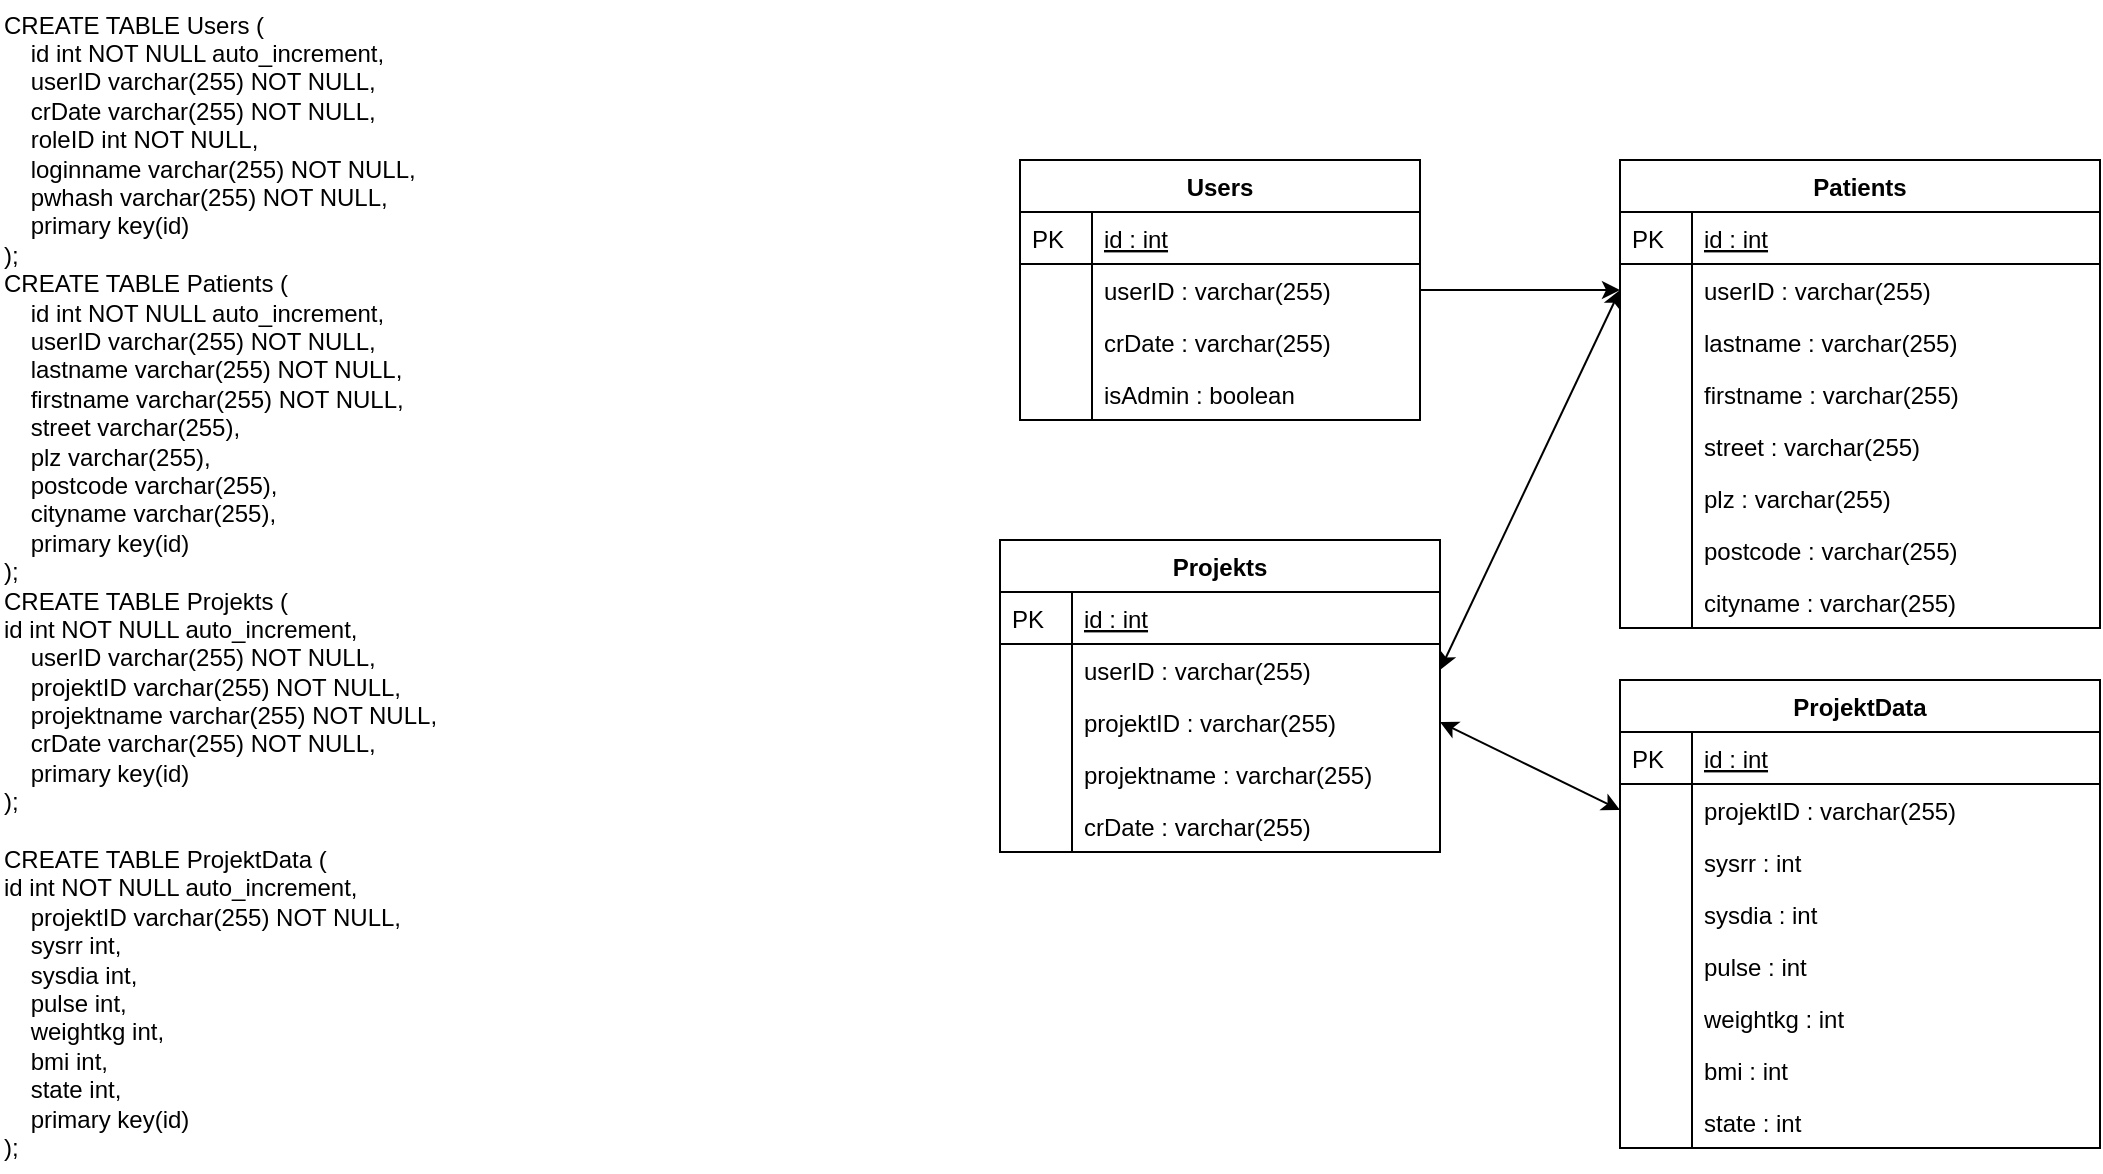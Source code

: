 <mxfile version="12.9.11" type="device"><diagram id="C5RBs43oDa-KdzZeNtuy" name="Page-1"><mxGraphModel dx="2036" dy="594" grid="1" gridSize="10" guides="1" tooltips="1" connect="1" arrows="1" fold="1" page="1" pageScale="1" pageWidth="827" pageHeight="1169" math="0" shadow="0"><root><mxCell id="WIyWlLk6GJQsqaUBKTNV-0"/><mxCell id="WIyWlLk6GJQsqaUBKTNV-1" parent="WIyWlLk6GJQsqaUBKTNV-0"/><mxCell id="zkfFHV4jXpPFQw0GAbJ--51" value="Users" style="swimlane;fontStyle=1;childLayout=stackLayout;horizontal=1;startSize=26;horizontalStack=0;resizeParent=1;resizeLast=0;collapsible=1;marginBottom=0;rounded=0;shadow=0;strokeWidth=1;" parent="WIyWlLk6GJQsqaUBKTNV-1" vertex="1"><mxGeometry x="160" y="120" width="200" height="130" as="geometry"><mxRectangle x="20" y="80" width="160" height="26" as="alternateBounds"/></mxGeometry></mxCell><mxCell id="zkfFHV4jXpPFQw0GAbJ--52" value="id : int" style="shape=partialRectangle;top=0;left=0;right=0;bottom=1;align=left;verticalAlign=top;fillColor=none;spacingLeft=40;spacingRight=4;overflow=hidden;rotatable=0;points=[[0,0.5],[1,0.5]];portConstraint=eastwest;dropTarget=0;rounded=0;shadow=0;strokeWidth=1;fontStyle=4" parent="zkfFHV4jXpPFQw0GAbJ--51" vertex="1"><mxGeometry y="26" width="200" height="26" as="geometry"/></mxCell><mxCell id="zkfFHV4jXpPFQw0GAbJ--53" value="PK" style="shape=partialRectangle;top=0;left=0;bottom=0;fillColor=none;align=left;verticalAlign=top;spacingLeft=4;spacingRight=4;overflow=hidden;rotatable=0;points=[];portConstraint=eastwest;part=1;" parent="zkfFHV4jXpPFQw0GAbJ--52" vertex="1" connectable="0"><mxGeometry width="36" height="26" as="geometry"/></mxCell><mxCell id="zkfFHV4jXpPFQw0GAbJ--54" value="userID : varchar(255)" style="shape=partialRectangle;top=0;left=0;right=0;bottom=0;align=left;verticalAlign=top;fillColor=none;spacingLeft=40;spacingRight=4;overflow=hidden;rotatable=0;points=[[0,0.5],[1,0.5]];portConstraint=eastwest;dropTarget=0;rounded=0;shadow=0;strokeWidth=1;" parent="zkfFHV4jXpPFQw0GAbJ--51" vertex="1"><mxGeometry y="52" width="200" height="26" as="geometry"/></mxCell><mxCell id="zkfFHV4jXpPFQw0GAbJ--55" value="" style="shape=partialRectangle;top=0;left=0;bottom=0;fillColor=none;align=left;verticalAlign=top;spacingLeft=4;spacingRight=4;overflow=hidden;rotatable=0;points=[];portConstraint=eastwest;part=1;" parent="zkfFHV4jXpPFQw0GAbJ--54" vertex="1" connectable="0"><mxGeometry width="36" height="26" as="geometry"/></mxCell><mxCell id="XIWd8CAIQa9v_7ARR_M6-7" value="crDate : varchar(255)" style="shape=partialRectangle;top=0;left=0;right=0;bottom=0;align=left;verticalAlign=top;fillColor=none;spacingLeft=40;spacingRight=4;overflow=hidden;rotatable=0;points=[[0,0.5],[1,0.5]];portConstraint=eastwest;dropTarget=0;rounded=0;shadow=0;strokeWidth=1;" vertex="1" parent="zkfFHV4jXpPFQw0GAbJ--51"><mxGeometry y="78" width="200" height="26" as="geometry"/></mxCell><mxCell id="XIWd8CAIQa9v_7ARR_M6-8" value="" style="shape=partialRectangle;top=0;left=0;bottom=0;fillColor=none;align=left;verticalAlign=top;spacingLeft=4;spacingRight=4;overflow=hidden;rotatable=0;points=[];portConstraint=eastwest;part=1;" vertex="1" connectable="0" parent="XIWd8CAIQa9v_7ARR_M6-7"><mxGeometry width="36" height="26" as="geometry"/></mxCell><mxCell id="XIWd8CAIQa9v_7ARR_M6-9" value="isAdmin : boolean" style="shape=partialRectangle;top=0;left=0;right=0;bottom=0;align=left;verticalAlign=top;fillColor=none;spacingLeft=40;spacingRight=4;overflow=hidden;rotatable=0;points=[[0,0.5],[1,0.5]];portConstraint=eastwest;dropTarget=0;rounded=0;shadow=0;strokeWidth=1;" vertex="1" parent="zkfFHV4jXpPFQw0GAbJ--51"><mxGeometry y="104" width="200" height="26" as="geometry"/></mxCell><mxCell id="XIWd8CAIQa9v_7ARR_M6-10" value="" style="shape=partialRectangle;top=0;left=0;bottom=0;fillColor=none;align=left;verticalAlign=top;spacingLeft=4;spacingRight=4;overflow=hidden;rotatable=0;points=[];portConstraint=eastwest;part=1;" vertex="1" connectable="0" parent="XIWd8CAIQa9v_7ARR_M6-9"><mxGeometry width="36" height="26" as="geometry"/></mxCell><mxCell id="zkfFHV4jXpPFQw0GAbJ--56" value="Patients" style="swimlane;fontStyle=1;childLayout=stackLayout;horizontal=1;startSize=26;horizontalStack=0;resizeParent=1;resizeLast=0;collapsible=1;marginBottom=0;rounded=0;shadow=0;strokeWidth=1;" parent="WIyWlLk6GJQsqaUBKTNV-1" vertex="1"><mxGeometry x="460" y="120" width="240" height="234" as="geometry"><mxRectangle x="260" y="80" width="160" height="26" as="alternateBounds"/></mxGeometry></mxCell><mxCell id="zkfFHV4jXpPFQw0GAbJ--57" value="id : int" style="shape=partialRectangle;top=0;left=0;right=0;bottom=1;align=left;verticalAlign=top;fillColor=none;spacingLeft=40;spacingRight=4;overflow=hidden;rotatable=0;points=[[0,0.5],[1,0.5]];portConstraint=eastwest;dropTarget=0;rounded=0;shadow=0;strokeWidth=1;fontStyle=4" parent="zkfFHV4jXpPFQw0GAbJ--56" vertex="1"><mxGeometry y="26" width="240" height="26" as="geometry"/></mxCell><mxCell id="zkfFHV4jXpPFQw0GAbJ--58" value="PK" style="shape=partialRectangle;top=0;left=0;bottom=0;fillColor=none;align=left;verticalAlign=top;spacingLeft=4;spacingRight=4;overflow=hidden;rotatable=0;points=[];portConstraint=eastwest;part=1;" parent="zkfFHV4jXpPFQw0GAbJ--57" vertex="1" connectable="0"><mxGeometry width="36" height="26" as="geometry"/></mxCell><mxCell id="zkfFHV4jXpPFQw0GAbJ--59" value="userID : varchar(255)" style="shape=partialRectangle;top=0;left=0;right=0;bottom=0;align=left;verticalAlign=top;fillColor=none;spacingLeft=40;spacingRight=4;overflow=hidden;rotatable=0;points=[[0,0.5],[1,0.5]];portConstraint=eastwest;dropTarget=0;rounded=0;shadow=0;strokeWidth=1;" parent="zkfFHV4jXpPFQw0GAbJ--56" vertex="1"><mxGeometry y="52" width="240" height="26" as="geometry"/></mxCell><mxCell id="zkfFHV4jXpPFQw0GAbJ--60" value="" style="shape=partialRectangle;top=0;left=0;bottom=0;fillColor=none;align=left;verticalAlign=top;spacingLeft=4;spacingRight=4;overflow=hidden;rotatable=0;points=[];portConstraint=eastwest;part=1;" parent="zkfFHV4jXpPFQw0GAbJ--59" vertex="1" connectable="0"><mxGeometry width="36" height="26" as="geometry"/></mxCell><mxCell id="zkfFHV4jXpPFQw0GAbJ--61" value="lastname : varchar(255)" style="shape=partialRectangle;top=0;left=0;right=0;bottom=0;align=left;verticalAlign=top;fillColor=none;spacingLeft=40;spacingRight=4;overflow=hidden;rotatable=0;points=[[0,0.5],[1,0.5]];portConstraint=eastwest;dropTarget=0;rounded=0;shadow=0;strokeWidth=1;" parent="zkfFHV4jXpPFQw0GAbJ--56" vertex="1"><mxGeometry y="78" width="240" height="26" as="geometry"/></mxCell><mxCell id="zkfFHV4jXpPFQw0GAbJ--62" value="" style="shape=partialRectangle;top=0;left=0;bottom=0;fillColor=none;align=left;verticalAlign=top;spacingLeft=4;spacingRight=4;overflow=hidden;rotatable=0;points=[];portConstraint=eastwest;part=1;" parent="zkfFHV4jXpPFQw0GAbJ--61" vertex="1" connectable="0"><mxGeometry width="36" height="26" as="geometry"/></mxCell><mxCell id="XIWd8CAIQa9v_7ARR_M6-12" value="firstname : varchar(255)" style="shape=partialRectangle;top=0;left=0;right=0;bottom=0;align=left;verticalAlign=top;fillColor=none;spacingLeft=40;spacingRight=4;overflow=hidden;rotatable=0;points=[[0,0.5],[1,0.5]];portConstraint=eastwest;dropTarget=0;rounded=0;shadow=0;strokeWidth=1;" vertex="1" parent="zkfFHV4jXpPFQw0GAbJ--56"><mxGeometry y="104" width="240" height="26" as="geometry"/></mxCell><mxCell id="XIWd8CAIQa9v_7ARR_M6-13" value="" style="shape=partialRectangle;top=0;left=0;bottom=0;fillColor=none;align=left;verticalAlign=top;spacingLeft=4;spacingRight=4;overflow=hidden;rotatable=0;points=[];portConstraint=eastwest;part=1;" vertex="1" connectable="0" parent="XIWd8CAIQa9v_7ARR_M6-12"><mxGeometry width="36" height="26" as="geometry"/></mxCell><mxCell id="XIWd8CAIQa9v_7ARR_M6-14" value="street : varchar(255)" style="shape=partialRectangle;top=0;left=0;right=0;bottom=0;align=left;verticalAlign=top;fillColor=none;spacingLeft=40;spacingRight=4;overflow=hidden;rotatable=0;points=[[0,0.5],[1,0.5]];portConstraint=eastwest;dropTarget=0;rounded=0;shadow=0;strokeWidth=1;" vertex="1" parent="zkfFHV4jXpPFQw0GAbJ--56"><mxGeometry y="130" width="240" height="26" as="geometry"/></mxCell><mxCell id="XIWd8CAIQa9v_7ARR_M6-15" value="" style="shape=partialRectangle;top=0;left=0;bottom=0;fillColor=none;align=left;verticalAlign=top;spacingLeft=4;spacingRight=4;overflow=hidden;rotatable=0;points=[];portConstraint=eastwest;part=1;" vertex="1" connectable="0" parent="XIWd8CAIQa9v_7ARR_M6-14"><mxGeometry width="36" height="26" as="geometry"/></mxCell><mxCell id="XIWd8CAIQa9v_7ARR_M6-16" value="plz : varchar(255)" style="shape=partialRectangle;top=0;left=0;right=0;bottom=0;align=left;verticalAlign=top;fillColor=none;spacingLeft=40;spacingRight=4;overflow=hidden;rotatable=0;points=[[0,0.5],[1,0.5]];portConstraint=eastwest;dropTarget=0;rounded=0;shadow=0;strokeWidth=1;" vertex="1" parent="zkfFHV4jXpPFQw0GAbJ--56"><mxGeometry y="156" width="240" height="26" as="geometry"/></mxCell><mxCell id="XIWd8CAIQa9v_7ARR_M6-17" value="" style="shape=partialRectangle;top=0;left=0;bottom=0;fillColor=none;align=left;verticalAlign=top;spacingLeft=4;spacingRight=4;overflow=hidden;rotatable=0;points=[];portConstraint=eastwest;part=1;" vertex="1" connectable="0" parent="XIWd8CAIQa9v_7ARR_M6-16"><mxGeometry width="36" height="26" as="geometry"/></mxCell><mxCell id="XIWd8CAIQa9v_7ARR_M6-18" value="postcode : varchar(255)" style="shape=partialRectangle;top=0;left=0;right=0;bottom=0;align=left;verticalAlign=top;fillColor=none;spacingLeft=40;spacingRight=4;overflow=hidden;rotatable=0;points=[[0,0.5],[1,0.5]];portConstraint=eastwest;dropTarget=0;rounded=0;shadow=0;strokeWidth=1;" vertex="1" parent="zkfFHV4jXpPFQw0GAbJ--56"><mxGeometry y="182" width="240" height="26" as="geometry"/></mxCell><mxCell id="XIWd8CAIQa9v_7ARR_M6-19" value="" style="shape=partialRectangle;top=0;left=0;bottom=0;fillColor=none;align=left;verticalAlign=top;spacingLeft=4;spacingRight=4;overflow=hidden;rotatable=0;points=[];portConstraint=eastwest;part=1;" vertex="1" connectable="0" parent="XIWd8CAIQa9v_7ARR_M6-18"><mxGeometry width="36" height="26" as="geometry"/></mxCell><mxCell id="XIWd8CAIQa9v_7ARR_M6-20" value="cityname : varchar(255)" style="shape=partialRectangle;top=0;left=0;right=0;bottom=0;align=left;verticalAlign=top;fillColor=none;spacingLeft=40;spacingRight=4;overflow=hidden;rotatable=0;points=[[0,0.5],[1,0.5]];portConstraint=eastwest;dropTarget=0;rounded=0;shadow=0;strokeWidth=1;" vertex="1" parent="zkfFHV4jXpPFQw0GAbJ--56"><mxGeometry y="208" width="240" height="26" as="geometry"/></mxCell><mxCell id="XIWd8CAIQa9v_7ARR_M6-21" value="" style="shape=partialRectangle;top=0;left=0;bottom=0;fillColor=none;align=left;verticalAlign=top;spacingLeft=4;spacingRight=4;overflow=hidden;rotatable=0;points=[];portConstraint=eastwest;part=1;" vertex="1" connectable="0" parent="XIWd8CAIQa9v_7ARR_M6-20"><mxGeometry width="36" height="26" as="geometry"/></mxCell><mxCell id="zkfFHV4jXpPFQw0GAbJ--64" value="Projekts" style="swimlane;fontStyle=1;childLayout=stackLayout;horizontal=1;startSize=26;horizontalStack=0;resizeParent=1;resizeLast=0;collapsible=1;marginBottom=0;rounded=0;shadow=0;strokeWidth=1;" parent="WIyWlLk6GJQsqaUBKTNV-1" vertex="1"><mxGeometry x="150" y="310" width="220" height="156" as="geometry"><mxRectangle x="260" y="270" width="160" height="26" as="alternateBounds"/></mxGeometry></mxCell><mxCell id="zkfFHV4jXpPFQw0GAbJ--65" value="id : int" style="shape=partialRectangle;top=0;left=0;right=0;bottom=1;align=left;verticalAlign=top;fillColor=none;spacingLeft=40;spacingRight=4;overflow=hidden;rotatable=0;points=[[0,0.5],[1,0.5]];portConstraint=eastwest;dropTarget=0;rounded=0;shadow=0;strokeWidth=1;fontStyle=4" parent="zkfFHV4jXpPFQw0GAbJ--64" vertex="1"><mxGeometry y="26" width="220" height="26" as="geometry"/></mxCell><mxCell id="zkfFHV4jXpPFQw0GAbJ--66" value="PK" style="shape=partialRectangle;top=0;left=0;bottom=0;fillColor=none;align=left;verticalAlign=top;spacingLeft=4;spacingRight=4;overflow=hidden;rotatable=0;points=[];portConstraint=eastwest;part=1;" parent="zkfFHV4jXpPFQw0GAbJ--65" vertex="1" connectable="0"><mxGeometry width="36" height="26" as="geometry"/></mxCell><mxCell id="zkfFHV4jXpPFQw0GAbJ--67" value="userID : varchar(255)" style="shape=partialRectangle;top=0;left=0;right=0;bottom=0;align=left;verticalAlign=top;fillColor=none;spacingLeft=40;spacingRight=4;overflow=hidden;rotatable=0;points=[[0,0.5],[1,0.5]];portConstraint=eastwest;dropTarget=0;rounded=0;shadow=0;strokeWidth=1;" parent="zkfFHV4jXpPFQw0GAbJ--64" vertex="1"><mxGeometry y="52" width="220" height="26" as="geometry"/></mxCell><mxCell id="zkfFHV4jXpPFQw0GAbJ--68" value="" style="shape=partialRectangle;top=0;left=0;bottom=0;fillColor=none;align=left;verticalAlign=top;spacingLeft=4;spacingRight=4;overflow=hidden;rotatable=0;points=[];portConstraint=eastwest;part=1;" parent="zkfFHV4jXpPFQw0GAbJ--67" vertex="1" connectable="0"><mxGeometry width="36" height="26" as="geometry"/></mxCell><mxCell id="zkfFHV4jXpPFQw0GAbJ--69" value="projektID : varchar(255)" style="shape=partialRectangle;top=0;left=0;right=0;bottom=0;align=left;verticalAlign=top;fillColor=none;spacingLeft=40;spacingRight=4;overflow=hidden;rotatable=0;points=[[0,0.5],[1,0.5]];portConstraint=eastwest;dropTarget=0;rounded=0;shadow=0;strokeWidth=1;" parent="zkfFHV4jXpPFQw0GAbJ--64" vertex="1"><mxGeometry y="78" width="220" height="26" as="geometry"/></mxCell><mxCell id="zkfFHV4jXpPFQw0GAbJ--70" value="" style="shape=partialRectangle;top=0;left=0;bottom=0;fillColor=none;align=left;verticalAlign=top;spacingLeft=4;spacingRight=4;overflow=hidden;rotatable=0;points=[];portConstraint=eastwest;part=1;" parent="zkfFHV4jXpPFQw0GAbJ--69" vertex="1" connectable="0"><mxGeometry width="36" height="26" as="geometry"/></mxCell><mxCell id="XIWd8CAIQa9v_7ARR_M6-22" value="projektname : varchar(255)" style="shape=partialRectangle;top=0;left=0;right=0;bottom=0;align=left;verticalAlign=top;fillColor=none;spacingLeft=40;spacingRight=4;overflow=hidden;rotatable=0;points=[[0,0.5],[1,0.5]];portConstraint=eastwest;dropTarget=0;rounded=0;shadow=0;strokeWidth=1;" vertex="1" parent="zkfFHV4jXpPFQw0GAbJ--64"><mxGeometry y="104" width="220" height="26" as="geometry"/></mxCell><mxCell id="XIWd8CAIQa9v_7ARR_M6-23" value="" style="shape=partialRectangle;top=0;left=0;bottom=0;fillColor=none;align=left;verticalAlign=top;spacingLeft=4;spacingRight=4;overflow=hidden;rotatable=0;points=[];portConstraint=eastwest;part=1;" vertex="1" connectable="0" parent="XIWd8CAIQa9v_7ARR_M6-22"><mxGeometry width="36" height="26" as="geometry"/></mxCell><mxCell id="XIWd8CAIQa9v_7ARR_M6-24" value="crDate : varchar(255)" style="shape=partialRectangle;top=0;left=0;right=0;bottom=0;align=left;verticalAlign=top;fillColor=none;spacingLeft=40;spacingRight=4;overflow=hidden;rotatable=0;points=[[0,0.5],[1,0.5]];portConstraint=eastwest;dropTarget=0;rounded=0;shadow=0;strokeWidth=1;" vertex="1" parent="zkfFHV4jXpPFQw0GAbJ--64"><mxGeometry y="130" width="220" height="26" as="geometry"/></mxCell><mxCell id="XIWd8CAIQa9v_7ARR_M6-25" value="" style="shape=partialRectangle;top=0;left=0;bottom=0;fillColor=none;align=left;verticalAlign=top;spacingLeft=4;spacingRight=4;overflow=hidden;rotatable=0;points=[];portConstraint=eastwest;part=1;" vertex="1" connectable="0" parent="XIWd8CAIQa9v_7ARR_M6-24"><mxGeometry width="36" height="26" as="geometry"/></mxCell><mxCell id="XIWd8CAIQa9v_7ARR_M6-0" value="ProjektData" style="swimlane;fontStyle=1;childLayout=stackLayout;horizontal=1;startSize=26;horizontalStack=0;resizeParent=1;resizeLast=0;collapsible=1;marginBottom=0;rounded=0;shadow=0;strokeWidth=1;" vertex="1" parent="WIyWlLk6GJQsqaUBKTNV-1"><mxGeometry x="460" y="380" width="240" height="234" as="geometry"><mxRectangle x="260" y="270" width="160" height="26" as="alternateBounds"/></mxGeometry></mxCell><mxCell id="XIWd8CAIQa9v_7ARR_M6-1" value="id : int" style="shape=partialRectangle;top=0;left=0;right=0;bottom=1;align=left;verticalAlign=top;fillColor=none;spacingLeft=40;spacingRight=4;overflow=hidden;rotatable=0;points=[[0,0.5],[1,0.5]];portConstraint=eastwest;dropTarget=0;rounded=0;shadow=0;strokeWidth=1;fontStyle=4" vertex="1" parent="XIWd8CAIQa9v_7ARR_M6-0"><mxGeometry y="26" width="240" height="26" as="geometry"/></mxCell><mxCell id="XIWd8CAIQa9v_7ARR_M6-2" value="PK" style="shape=partialRectangle;top=0;left=0;bottom=0;fillColor=none;align=left;verticalAlign=top;spacingLeft=4;spacingRight=4;overflow=hidden;rotatable=0;points=[];portConstraint=eastwest;part=1;" vertex="1" connectable="0" parent="XIWd8CAIQa9v_7ARR_M6-1"><mxGeometry width="36" height="26" as="geometry"/></mxCell><mxCell id="XIWd8CAIQa9v_7ARR_M6-3" value="projektID : varchar(255)" style="shape=partialRectangle;top=0;left=0;right=0;bottom=0;align=left;verticalAlign=top;fillColor=none;spacingLeft=40;spacingRight=4;overflow=hidden;rotatable=0;points=[[0,0.5],[1,0.5]];portConstraint=eastwest;dropTarget=0;rounded=0;shadow=0;strokeWidth=1;" vertex="1" parent="XIWd8CAIQa9v_7ARR_M6-0"><mxGeometry y="52" width="240" height="26" as="geometry"/></mxCell><mxCell id="XIWd8CAIQa9v_7ARR_M6-4" value="" style="shape=partialRectangle;top=0;left=0;bottom=0;fillColor=none;align=left;verticalAlign=top;spacingLeft=4;spacingRight=4;overflow=hidden;rotatable=0;points=[];portConstraint=eastwest;part=1;" vertex="1" connectable="0" parent="XIWd8CAIQa9v_7ARR_M6-3"><mxGeometry width="36" height="26" as="geometry"/></mxCell><mxCell id="XIWd8CAIQa9v_7ARR_M6-5" value="sysrr : int" style="shape=partialRectangle;top=0;left=0;right=0;bottom=0;align=left;verticalAlign=top;fillColor=none;spacingLeft=40;spacingRight=4;overflow=hidden;rotatable=0;points=[[0,0.5],[1,0.5]];portConstraint=eastwest;dropTarget=0;rounded=0;shadow=0;strokeWidth=1;" vertex="1" parent="XIWd8CAIQa9v_7ARR_M6-0"><mxGeometry y="78" width="240" height="26" as="geometry"/></mxCell><mxCell id="XIWd8CAIQa9v_7ARR_M6-6" value="" style="shape=partialRectangle;top=0;left=0;bottom=0;fillColor=none;align=left;verticalAlign=top;spacingLeft=4;spacingRight=4;overflow=hidden;rotatable=0;points=[];portConstraint=eastwest;part=1;" vertex="1" connectable="0" parent="XIWd8CAIQa9v_7ARR_M6-5"><mxGeometry width="36" height="26" as="geometry"/></mxCell><mxCell id="XIWd8CAIQa9v_7ARR_M6-26" value="sysdia : int" style="shape=partialRectangle;top=0;left=0;right=0;bottom=0;align=left;verticalAlign=top;fillColor=none;spacingLeft=40;spacingRight=4;overflow=hidden;rotatable=0;points=[[0,0.5],[1,0.5]];portConstraint=eastwest;dropTarget=0;rounded=0;shadow=0;strokeWidth=1;" vertex="1" parent="XIWd8CAIQa9v_7ARR_M6-0"><mxGeometry y="104" width="240" height="26" as="geometry"/></mxCell><mxCell id="XIWd8CAIQa9v_7ARR_M6-27" value="" style="shape=partialRectangle;top=0;left=0;bottom=0;fillColor=none;align=left;verticalAlign=top;spacingLeft=4;spacingRight=4;overflow=hidden;rotatable=0;points=[];portConstraint=eastwest;part=1;" vertex="1" connectable="0" parent="XIWd8CAIQa9v_7ARR_M6-26"><mxGeometry width="36" height="26" as="geometry"/></mxCell><mxCell id="XIWd8CAIQa9v_7ARR_M6-28" value="pulse : int" style="shape=partialRectangle;top=0;left=0;right=0;bottom=0;align=left;verticalAlign=top;fillColor=none;spacingLeft=40;spacingRight=4;overflow=hidden;rotatable=0;points=[[0,0.5],[1,0.5]];portConstraint=eastwest;dropTarget=0;rounded=0;shadow=0;strokeWidth=1;" vertex="1" parent="XIWd8CAIQa9v_7ARR_M6-0"><mxGeometry y="130" width="240" height="26" as="geometry"/></mxCell><mxCell id="XIWd8CAIQa9v_7ARR_M6-29" value="" style="shape=partialRectangle;top=0;left=0;bottom=0;fillColor=none;align=left;verticalAlign=top;spacingLeft=4;spacingRight=4;overflow=hidden;rotatable=0;points=[];portConstraint=eastwest;part=1;" vertex="1" connectable="0" parent="XIWd8CAIQa9v_7ARR_M6-28"><mxGeometry width="36" height="26" as="geometry"/></mxCell><mxCell id="XIWd8CAIQa9v_7ARR_M6-30" value="weightkg : int" style="shape=partialRectangle;top=0;left=0;right=0;bottom=0;align=left;verticalAlign=top;fillColor=none;spacingLeft=40;spacingRight=4;overflow=hidden;rotatable=0;points=[[0,0.5],[1,0.5]];portConstraint=eastwest;dropTarget=0;rounded=0;shadow=0;strokeWidth=1;" vertex="1" parent="XIWd8CAIQa9v_7ARR_M6-0"><mxGeometry y="156" width="240" height="26" as="geometry"/></mxCell><mxCell id="XIWd8CAIQa9v_7ARR_M6-31" value="" style="shape=partialRectangle;top=0;left=0;bottom=0;fillColor=none;align=left;verticalAlign=top;spacingLeft=4;spacingRight=4;overflow=hidden;rotatable=0;points=[];portConstraint=eastwest;part=1;" vertex="1" connectable="0" parent="XIWd8CAIQa9v_7ARR_M6-30"><mxGeometry width="36" height="26" as="geometry"/></mxCell><mxCell id="XIWd8CAIQa9v_7ARR_M6-32" value="bmi : int" style="shape=partialRectangle;top=0;left=0;right=0;bottom=0;align=left;verticalAlign=top;fillColor=none;spacingLeft=40;spacingRight=4;overflow=hidden;rotatable=0;points=[[0,0.5],[1,0.5]];portConstraint=eastwest;dropTarget=0;rounded=0;shadow=0;strokeWidth=1;" vertex="1" parent="XIWd8CAIQa9v_7ARR_M6-0"><mxGeometry y="182" width="240" height="26" as="geometry"/></mxCell><mxCell id="XIWd8CAIQa9v_7ARR_M6-33" value="" style="shape=partialRectangle;top=0;left=0;bottom=0;fillColor=none;align=left;verticalAlign=top;spacingLeft=4;spacingRight=4;overflow=hidden;rotatable=0;points=[];portConstraint=eastwest;part=1;" vertex="1" connectable="0" parent="XIWd8CAIQa9v_7ARR_M6-32"><mxGeometry width="36" height="26" as="geometry"/></mxCell><mxCell id="XIWd8CAIQa9v_7ARR_M6-34" value="state : int" style="shape=partialRectangle;top=0;left=0;right=0;bottom=0;align=left;verticalAlign=top;fillColor=none;spacingLeft=40;spacingRight=4;overflow=hidden;rotatable=0;points=[[0,0.5],[1,0.5]];portConstraint=eastwest;dropTarget=0;rounded=0;shadow=0;strokeWidth=1;" vertex="1" parent="XIWd8CAIQa9v_7ARR_M6-0"><mxGeometry y="208" width="240" height="26" as="geometry"/></mxCell><mxCell id="XIWd8CAIQa9v_7ARR_M6-35" value="" style="shape=partialRectangle;top=0;left=0;bottom=0;fillColor=none;align=left;verticalAlign=top;spacingLeft=4;spacingRight=4;overflow=hidden;rotatable=0;points=[];portConstraint=eastwest;part=1;" vertex="1" connectable="0" parent="XIWd8CAIQa9v_7ARR_M6-34"><mxGeometry width="36" height="26" as="geometry"/></mxCell><mxCell id="XIWd8CAIQa9v_7ARR_M6-36" value="" style="endArrow=classic;html=1;exitX=1;exitY=0.5;exitDx=0;exitDy=0;entryX=0;entryY=0.5;entryDx=0;entryDy=0;" edge="1" parent="WIyWlLk6GJQsqaUBKTNV-1" source="zkfFHV4jXpPFQw0GAbJ--54" target="zkfFHV4jXpPFQw0GAbJ--59"><mxGeometry width="50" height="50" relative="1" as="geometry"><mxPoint x="300" y="630" as="sourcePoint"/><mxPoint x="350" y="580" as="targetPoint"/></mxGeometry></mxCell><mxCell id="XIWd8CAIQa9v_7ARR_M6-37" value="" style="endArrow=classic;startArrow=classic;html=1;exitX=1;exitY=0.5;exitDx=0;exitDy=0;entryX=0;entryY=0.5;entryDx=0;entryDy=0;" edge="1" parent="WIyWlLk6GJQsqaUBKTNV-1" source="zkfFHV4jXpPFQw0GAbJ--67" target="zkfFHV4jXpPFQw0GAbJ--59"><mxGeometry width="50" height="50" relative="1" as="geometry"><mxPoint x="300" y="570" as="sourcePoint"/><mxPoint x="350" y="520" as="targetPoint"/></mxGeometry></mxCell><mxCell id="XIWd8CAIQa9v_7ARR_M6-38" value="" style="endArrow=classic;startArrow=classic;html=1;entryX=1;entryY=0.5;entryDx=0;entryDy=0;exitX=0;exitY=0.5;exitDx=0;exitDy=0;" edge="1" parent="WIyWlLk6GJQsqaUBKTNV-1" source="XIWd8CAIQa9v_7ARR_M6-3" target="zkfFHV4jXpPFQw0GAbJ--69"><mxGeometry width="50" height="50" relative="1" as="geometry"><mxPoint x="250" y="590" as="sourcePoint"/><mxPoint x="300" y="540" as="targetPoint"/></mxGeometry></mxCell><mxCell id="XIWd8CAIQa9v_7ARR_M6-39" value="&lt;div&gt;CREATE TABLE Users (&lt;/div&gt;&lt;div&gt;&amp;nbsp; &amp;nbsp; id int NOT NULL auto_increment,&lt;/div&gt;&lt;div&gt;&amp;nbsp; &amp;nbsp; userID varchar(255) NOT NULL,&lt;/div&gt;&lt;div&gt;&amp;nbsp; &amp;nbsp; crDate varchar(255) NOT NULL,&lt;/div&gt;&lt;div&gt;&amp;nbsp; &amp;nbsp; roleID int NOT NULL,&lt;/div&gt;&lt;div&gt;&amp;nbsp; &amp;nbsp; loginname varchar(255) NOT NULL,&lt;/div&gt;&lt;div&gt;&amp;nbsp; &amp;nbsp; pwhash varchar(255) NOT NULL,&lt;/div&gt;&lt;div&gt;&amp;nbsp; &amp;nbsp; primary key(id)&lt;/div&gt;&lt;div&gt;);&lt;/div&gt;&lt;div&gt;CREATE TABLE Patients (&lt;/div&gt;&lt;div&gt;&amp;nbsp; &amp;nbsp; id int NOT NULL auto_increment,&lt;/div&gt;&lt;div&gt;&amp;nbsp; &amp;nbsp; userID varchar(255) NOT NULL,&lt;/div&gt;&lt;div&gt;&amp;nbsp; &amp;nbsp; lastname varchar(255) NOT NULL,&lt;/div&gt;&lt;div&gt;&amp;nbsp; &amp;nbsp; firstname varchar(255) NOT NULL,&lt;/div&gt;&lt;div&gt;&amp;nbsp; &amp;nbsp; street varchar(255),&lt;/div&gt;&lt;div&gt;&amp;nbsp; &amp;nbsp; plz varchar(255),&lt;/div&gt;&lt;div&gt;&amp;nbsp; &amp;nbsp; postcode varchar(255),&lt;/div&gt;&lt;div&gt;&amp;nbsp; &amp;nbsp; cityname varchar(255),&lt;/div&gt;&lt;div&gt;&amp;nbsp; &amp;nbsp; primary key(id)&lt;/div&gt;&lt;div&gt;);&lt;/div&gt;&lt;div&gt;CREATE TABLE Projekts (&lt;/div&gt;&lt;div&gt;&lt;span&gt;&#9;&lt;/span&gt;id int NOT NULL auto_increment,&lt;/div&gt;&lt;div&gt;&amp;nbsp; &amp;nbsp; userID varchar(255) NOT NULL,&lt;/div&gt;&lt;div&gt;&amp;nbsp; &amp;nbsp; projektID varchar(255) NOT NULL,&lt;/div&gt;&lt;div&gt;&amp;nbsp; &amp;nbsp; projektname varchar(255) NOT NULL,&lt;/div&gt;&lt;div&gt;&amp;nbsp; &amp;nbsp; crDate varchar(255) NOT NULL,&lt;/div&gt;&lt;div&gt;&amp;nbsp; &amp;nbsp; primary key(id)&lt;/div&gt;&lt;div&gt;);&lt;/div&gt;&lt;div&gt;&lt;br&gt;&lt;/div&gt;&lt;div&gt;CREATE TABLE ProjektData (&lt;/div&gt;&lt;div&gt;&lt;span&gt;&#9;&lt;/span&gt;id int NOT NULL auto_increment,&lt;/div&gt;&lt;div&gt;&amp;nbsp; &amp;nbsp; projektID varchar(255) NOT NULL,&lt;/div&gt;&lt;div&gt;&amp;nbsp; &amp;nbsp; sysrr int,&lt;/div&gt;&lt;div&gt;&amp;nbsp; &amp;nbsp; sysdia int,&lt;/div&gt;&lt;div&gt;&amp;nbsp; &amp;nbsp; pulse int,&lt;/div&gt;&lt;div&gt;&amp;nbsp; &amp;nbsp; weightkg int,&lt;/div&gt;&lt;div&gt;&amp;nbsp; &amp;nbsp; bmi int,&lt;/div&gt;&lt;div&gt;&amp;nbsp; &amp;nbsp; state int,&lt;/div&gt;&lt;div&gt;&amp;nbsp; &amp;nbsp; primary key(id)&lt;/div&gt;&lt;div&gt;);&lt;/div&gt;" style="text;html=1;strokeColor=none;fillColor=none;align=left;verticalAlign=middle;whiteSpace=wrap;rounded=0;" vertex="1" parent="WIyWlLk6GJQsqaUBKTNV-1"><mxGeometry x="-350" y="40" width="440" height="586" as="geometry"/></mxCell></root></mxGraphModel></diagram></mxfile>